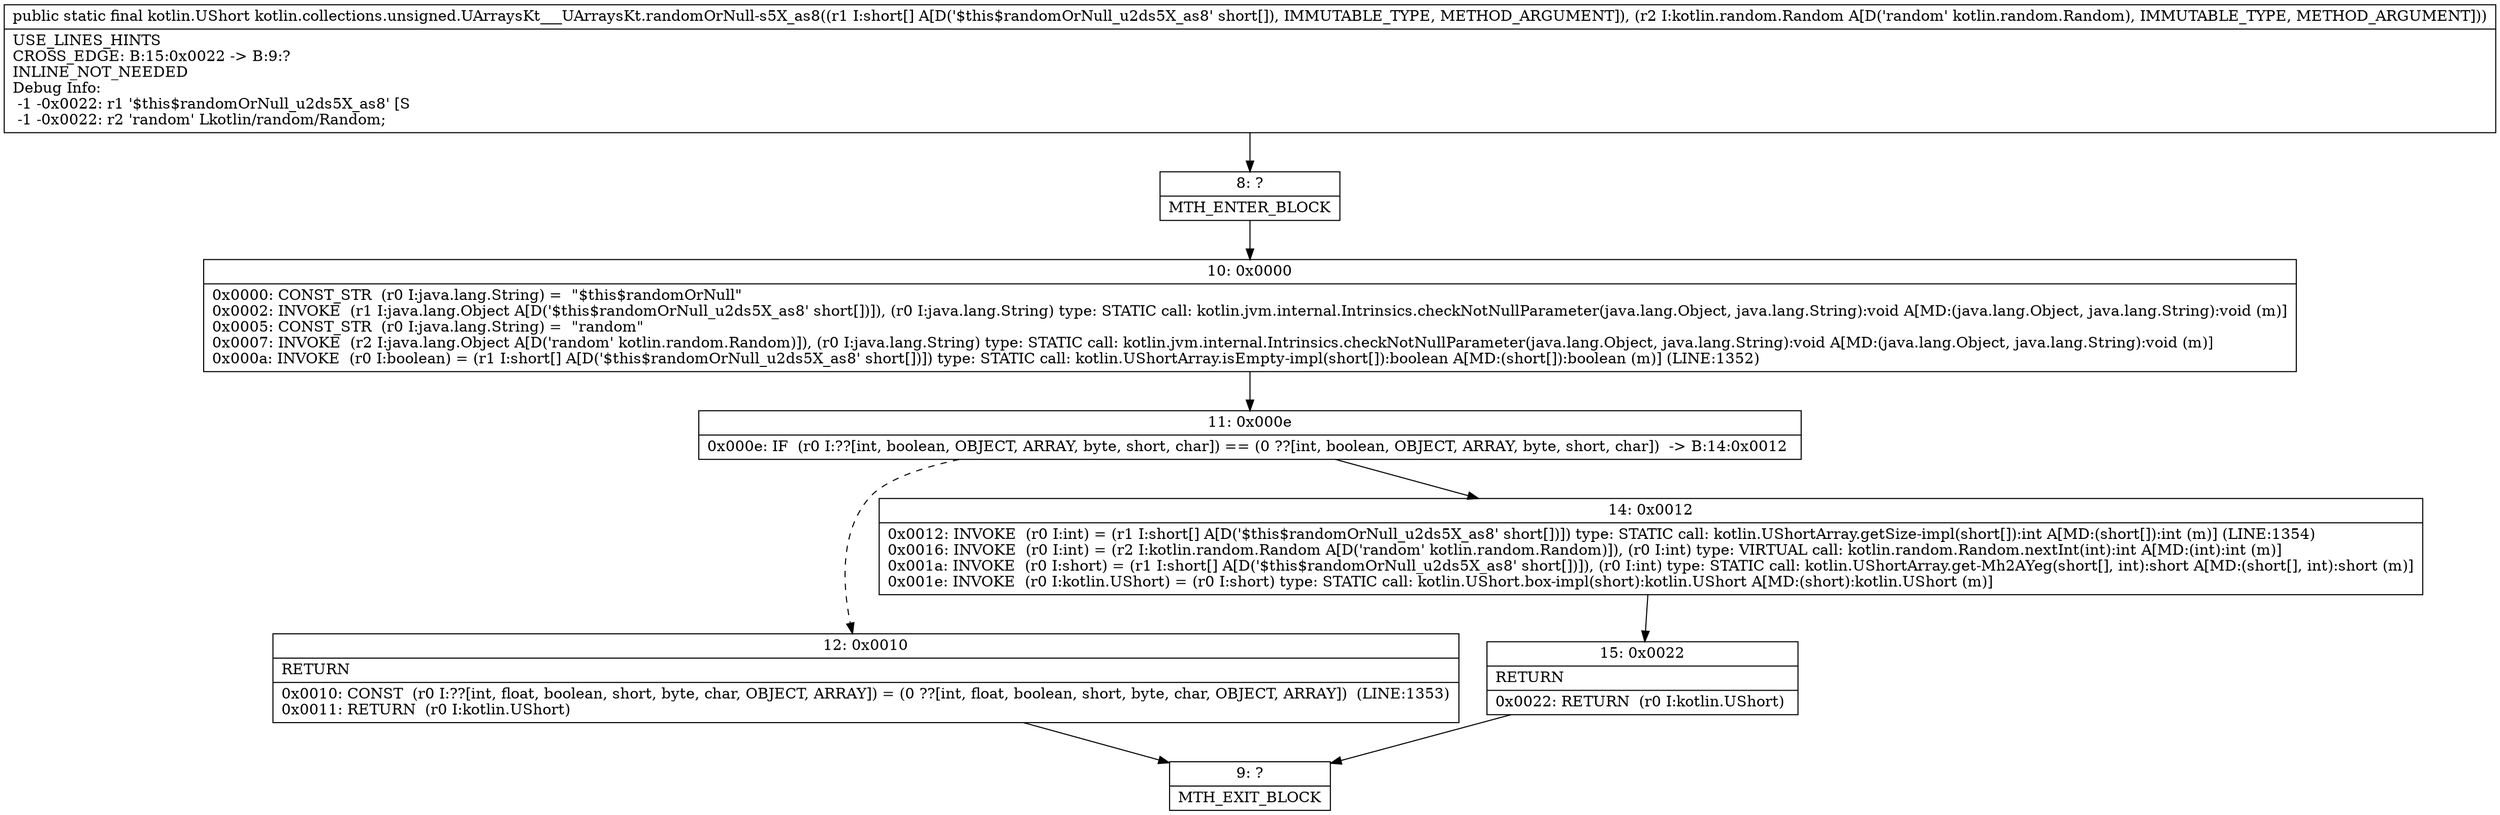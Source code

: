 digraph "CFG forkotlin.collections.unsigned.UArraysKt___UArraysKt.randomOrNull\-s5X_as8([SLkotlin\/random\/Random;)Lkotlin\/UShort;" {
Node_8 [shape=record,label="{8\:\ ?|MTH_ENTER_BLOCK\l}"];
Node_10 [shape=record,label="{10\:\ 0x0000|0x0000: CONST_STR  (r0 I:java.lang.String) =  \"$this$randomOrNull\" \l0x0002: INVOKE  (r1 I:java.lang.Object A[D('$this$randomOrNull_u2ds5X_as8' short[])]), (r0 I:java.lang.String) type: STATIC call: kotlin.jvm.internal.Intrinsics.checkNotNullParameter(java.lang.Object, java.lang.String):void A[MD:(java.lang.Object, java.lang.String):void (m)]\l0x0005: CONST_STR  (r0 I:java.lang.String) =  \"random\" \l0x0007: INVOKE  (r2 I:java.lang.Object A[D('random' kotlin.random.Random)]), (r0 I:java.lang.String) type: STATIC call: kotlin.jvm.internal.Intrinsics.checkNotNullParameter(java.lang.Object, java.lang.String):void A[MD:(java.lang.Object, java.lang.String):void (m)]\l0x000a: INVOKE  (r0 I:boolean) = (r1 I:short[] A[D('$this$randomOrNull_u2ds5X_as8' short[])]) type: STATIC call: kotlin.UShortArray.isEmpty\-impl(short[]):boolean A[MD:(short[]):boolean (m)] (LINE:1352)\l}"];
Node_11 [shape=record,label="{11\:\ 0x000e|0x000e: IF  (r0 I:??[int, boolean, OBJECT, ARRAY, byte, short, char]) == (0 ??[int, boolean, OBJECT, ARRAY, byte, short, char])  \-\> B:14:0x0012 \l}"];
Node_12 [shape=record,label="{12\:\ 0x0010|RETURN\l|0x0010: CONST  (r0 I:??[int, float, boolean, short, byte, char, OBJECT, ARRAY]) = (0 ??[int, float, boolean, short, byte, char, OBJECT, ARRAY])  (LINE:1353)\l0x0011: RETURN  (r0 I:kotlin.UShort) \l}"];
Node_9 [shape=record,label="{9\:\ ?|MTH_EXIT_BLOCK\l}"];
Node_14 [shape=record,label="{14\:\ 0x0012|0x0012: INVOKE  (r0 I:int) = (r1 I:short[] A[D('$this$randomOrNull_u2ds5X_as8' short[])]) type: STATIC call: kotlin.UShortArray.getSize\-impl(short[]):int A[MD:(short[]):int (m)] (LINE:1354)\l0x0016: INVOKE  (r0 I:int) = (r2 I:kotlin.random.Random A[D('random' kotlin.random.Random)]), (r0 I:int) type: VIRTUAL call: kotlin.random.Random.nextInt(int):int A[MD:(int):int (m)]\l0x001a: INVOKE  (r0 I:short) = (r1 I:short[] A[D('$this$randomOrNull_u2ds5X_as8' short[])]), (r0 I:int) type: STATIC call: kotlin.UShortArray.get\-Mh2AYeg(short[], int):short A[MD:(short[], int):short (m)]\l0x001e: INVOKE  (r0 I:kotlin.UShort) = (r0 I:short) type: STATIC call: kotlin.UShort.box\-impl(short):kotlin.UShort A[MD:(short):kotlin.UShort (m)]\l}"];
Node_15 [shape=record,label="{15\:\ 0x0022|RETURN\l|0x0022: RETURN  (r0 I:kotlin.UShort) \l}"];
MethodNode[shape=record,label="{public static final kotlin.UShort kotlin.collections.unsigned.UArraysKt___UArraysKt.randomOrNull\-s5X_as8((r1 I:short[] A[D('$this$randomOrNull_u2ds5X_as8' short[]), IMMUTABLE_TYPE, METHOD_ARGUMENT]), (r2 I:kotlin.random.Random A[D('random' kotlin.random.Random), IMMUTABLE_TYPE, METHOD_ARGUMENT]))  | USE_LINES_HINTS\lCROSS_EDGE: B:15:0x0022 \-\> B:9:?\lINLINE_NOT_NEEDED\lDebug Info:\l  \-1 \-0x0022: r1 '$this$randomOrNull_u2ds5X_as8' [S\l  \-1 \-0x0022: r2 'random' Lkotlin\/random\/Random;\l}"];
MethodNode -> Node_8;Node_8 -> Node_10;
Node_10 -> Node_11;
Node_11 -> Node_12[style=dashed];
Node_11 -> Node_14;
Node_12 -> Node_9;
Node_14 -> Node_15;
Node_15 -> Node_9;
}

